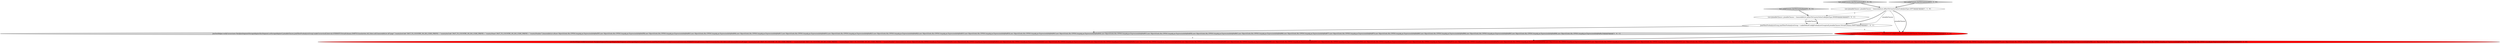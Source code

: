 digraph {
7 [style = filled, label = "test_makeCursors_factToCountryInner['0', '0', '1']", fillcolor = lightgray, shape = diamond image = "AAA0AAABBB3BBB"];
1 [style = filled, label = "JoinFilterPreAnalysisGroup joinFilterPreAnalysisGroup = makeDefaultConfigPreAnalysisGroup(null,joinableClauses,VirtualColumns.EMPTY)@@@4@@@['1', '0', '1']", fillcolor = white, shape = ellipse image = "AAA0AAABBB1BBB"];
3 [style = filled, label = "List<JoinableClause> joinableClauses = ImmutableList.of(factToCountryOnIsoCode(JoinType.LEFT))@@@3@@@['1', '1', '0']", fillcolor = white, shape = ellipse image = "AAA0AAABBB1BBB"];
0 [style = filled, label = "test_makeCursors_factToCountryLeft['1', '0', '0']", fillcolor = lightgray, shape = diamond image = "AAA0AAABBB1BBB"];
5 [style = filled, label = "JoinFilterPreAnalysis joinFilterPreAnalysis = makeDefaultConfigPreAnalysis(null,joinableClauses,VirtualColumns.EMPTY)@@@4@@@['0', '1', '0']", fillcolor = red, shape = ellipse image = "AAA1AAABBB2BBB"];
2 [style = filled, label = "JoinTestHelper.verifyCursors(new HashJoinSegmentStorageAdapter(factSegment.asStorageAdapter(),joinableClauses,joinFilterPreAnalysisGroup).makeCursors(null,Intervals.ETERNITY,VirtualColumns.EMPTY,Granularities.ALL,false,null),ImmutableList.of(\"page\",\"countryIsoCode\",FACT_TO_COUNTRY_ON_ISO_CODE_PREFIX + \"countryIsoCode\",FACT_TO_COUNTRY_ON_ISO_CODE_PREFIX + \"countryName\",FACT_TO_COUNTRY_ON_ISO_CODE_PREFIX + \"countryNumber\"),ImmutableList.of(new Object((((edu.fdu.CPPDG.tinypdg.pe.ExpressionInfo@8af5f3,new Object((((edu.fdu.CPPDG.tinypdg.pe.ExpressionInfo@8af5fb,new Object((((edu.fdu.CPPDG.tinypdg.pe.ExpressionInfo@8af603,new Object((((edu.fdu.CPPDG.tinypdg.pe.ExpressionInfo@8af60b,new Object((((edu.fdu.CPPDG.tinypdg.pe.ExpressionInfo@8af613,new Object((((edu.fdu.CPPDG.tinypdg.pe.ExpressionInfo@8af61b,new Object((((edu.fdu.CPPDG.tinypdg.pe.ExpressionInfo@8af623,new Object((((edu.fdu.CPPDG.tinypdg.pe.ExpressionInfo@8af62b,new Object((((edu.fdu.CPPDG.tinypdg.pe.ExpressionInfo@8af633,new Object((((edu.fdu.CPPDG.tinypdg.pe.ExpressionInfo@8af63b,new Object((((edu.fdu.CPPDG.tinypdg.pe.ExpressionInfo@8af643,new Object((((edu.fdu.CPPDG.tinypdg.pe.ExpressionInfo@8af64b,new Object((((edu.fdu.CPPDG.tinypdg.pe.ExpressionInfo@8af653,new Object((((edu.fdu.CPPDG.tinypdg.pe.ExpressionInfo@8af65b,new Object((((edu.fdu.CPPDG.tinypdg.pe.ExpressionInfo@8af663,new Object((((edu.fdu.CPPDG.tinypdg.pe.ExpressionInfo@8af66b,new Object((((edu.fdu.CPPDG.tinypdg.pe.ExpressionInfo@8af673,new Object((((edu.fdu.CPPDG.tinypdg.pe.ExpressionInfo@8af67b,new Object((((edu.fdu.CPPDG.tinypdg.pe.ExpressionInfo@8af683,new Object((((edu.fdu.CPPDG.tinypdg.pe.ExpressionInfo@8af68b,new Object((((edu.fdu.CPPDG.tinypdg.pe.ExpressionInfo@8af693,new Object((((edu.fdu.CPPDG.tinypdg.pe.ExpressionInfo@8af69b,new Object((((edu.fdu.CPPDG.tinypdg.pe.ExpressionInfo@8af6a3))@@@5@@@['1', '0', '1']", fillcolor = lightgray, shape = ellipse image = "AAA0AAABBB1BBB"];
6 [style = filled, label = "JoinTestHelper.verifyCursors(new HashJoinSegmentStorageAdapter(factSegment.asStorageAdapter(),joinableClauses,joinFilterPreAnalysis).makeCursors(null,Intervals.ETERNITY,VirtualColumns.EMPTY,Granularities.ALL,false,null),ImmutableList.of(\"page\",\"countryIsoCode\",FACT_TO_COUNTRY_ON_ISO_CODE_PREFIX + \"countryIsoCode\",FACT_TO_COUNTRY_ON_ISO_CODE_PREFIX + \"countryName\",FACT_TO_COUNTRY_ON_ISO_CODE_PREFIX + \"countryNumber\"),ImmutableList.of(new Object((((edu.fdu.CPPDG.tinypdg.pe.ExpressionInfo@8af4c3,new Object((((edu.fdu.CPPDG.tinypdg.pe.ExpressionInfo@8af4cb,new Object((((edu.fdu.CPPDG.tinypdg.pe.ExpressionInfo@8af4d3,new Object((((edu.fdu.CPPDG.tinypdg.pe.ExpressionInfo@8af4db,new Object((((edu.fdu.CPPDG.tinypdg.pe.ExpressionInfo@8af4e3,new Object((((edu.fdu.CPPDG.tinypdg.pe.ExpressionInfo@8af4eb,new Object((((edu.fdu.CPPDG.tinypdg.pe.ExpressionInfo@8af4f3,new Object((((edu.fdu.CPPDG.tinypdg.pe.ExpressionInfo@8af4fb,new Object((((edu.fdu.CPPDG.tinypdg.pe.ExpressionInfo@8af503,new Object((((edu.fdu.CPPDG.tinypdg.pe.ExpressionInfo@8af50b,new Object((((edu.fdu.CPPDG.tinypdg.pe.ExpressionInfo@8af513,new Object((((edu.fdu.CPPDG.tinypdg.pe.ExpressionInfo@8af51b,new Object((((edu.fdu.CPPDG.tinypdg.pe.ExpressionInfo@8af523,new Object((((edu.fdu.CPPDG.tinypdg.pe.ExpressionInfo@8af52b,new Object((((edu.fdu.CPPDG.tinypdg.pe.ExpressionInfo@8af533,new Object((((edu.fdu.CPPDG.tinypdg.pe.ExpressionInfo@8af53b,new Object((((edu.fdu.CPPDG.tinypdg.pe.ExpressionInfo@8af543,new Object((((edu.fdu.CPPDG.tinypdg.pe.ExpressionInfo@8af54b,new Object((((edu.fdu.CPPDG.tinypdg.pe.ExpressionInfo@8af553,new Object((((edu.fdu.CPPDG.tinypdg.pe.ExpressionInfo@8af55b,new Object((((edu.fdu.CPPDG.tinypdg.pe.ExpressionInfo@8af563,new Object((((edu.fdu.CPPDG.tinypdg.pe.ExpressionInfo@8af56b,new Object((((edu.fdu.CPPDG.tinypdg.pe.ExpressionInfo@8af573,new Object((((edu.fdu.CPPDG.tinypdg.pe.ExpressionInfo@8af57b,new Object((((edu.fdu.CPPDG.tinypdg.pe.ExpressionInfo@8af583,new Object((((edu.fdu.CPPDG.tinypdg.pe.ExpressionInfo@8af58b,new Object((((edu.fdu.CPPDG.tinypdg.pe.ExpressionInfo@8af593,new Object((((edu.fdu.CPPDG.tinypdg.pe.ExpressionInfo@8af59b,new Object((((edu.fdu.CPPDG.tinypdg.pe.ExpressionInfo@8af5a3))@@@5@@@['0', '1', '0']", fillcolor = red, shape = ellipse image = "AAA1AAABBB2BBB"];
4 [style = filled, label = "test_makeCursors_factToCountryLeft['0', '1', '0']", fillcolor = lightgray, shape = diamond image = "AAA0AAABBB2BBB"];
8 [style = filled, label = "List<JoinableClause> joinableClauses = ImmutableList.of(factToCountryOnIsoCode(JoinType.INNER))@@@3@@@['0', '0', '1']", fillcolor = white, shape = ellipse image = "AAA0AAABBB3BBB"];
0->3 [style = bold, label=""];
8->1 [style = bold, label=""];
3->8 [style = dashed, label="0"];
4->3 [style = bold, label=""];
1->2 [style = bold, label=""];
3->5 [style = bold, label=""];
3->1 [style = solid, label="joinableClauses"];
3->5 [style = solid, label="joinableClauses"];
5->6 [style = bold, label=""];
1->5 [style = dashed, label="0"];
3->1 [style = bold, label=""];
7->8 [style = bold, label=""];
8->1 [style = solid, label="joinableClauses"];
2->6 [style = dashed, label="0"];
}
